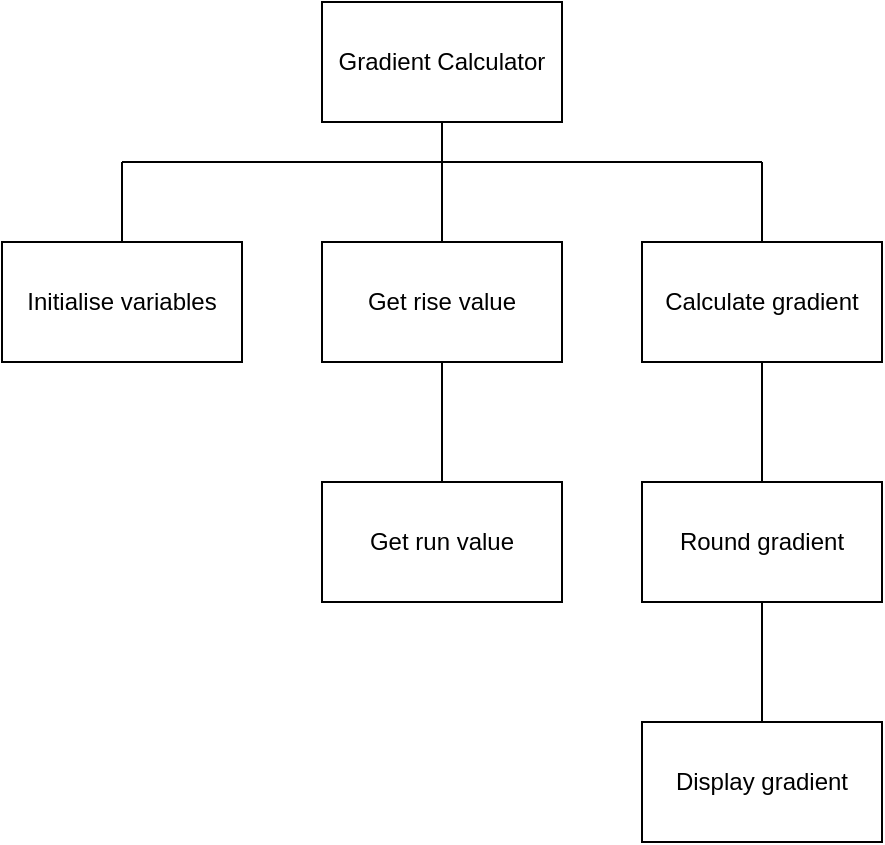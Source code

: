<mxfile version="28.1.2" pages="4">
  <diagram name="sd1" id="k8kgw1oIhXBzOVD4FflJ">
    <mxGraphModel dx="786" dy="516" grid="1" gridSize="10" guides="1" tooltips="1" connect="1" arrows="1" fold="1" page="1" pageScale="1" pageWidth="1169" pageHeight="827" math="0" shadow="0">
      <root>
        <mxCell id="0" />
        <mxCell id="1" parent="0" />
        <mxCell id="cmz3-f3mEPhG029gXEaf-14" style="edgeStyle=none;shape=connector;rounded=0;orthogonalLoop=1;jettySize=auto;html=1;exitX=0.5;exitY=1;exitDx=0;exitDy=0;strokeColor=default;align=center;verticalAlign=middle;fontFamily=Helvetica;fontSize=11;fontColor=default;labelBackgroundColor=default;endArrow=none;endFill=0;" parent="1" source="cmz3-f3mEPhG029gXEaf-1" edge="1">
          <mxGeometry relative="1" as="geometry">
            <mxPoint x="580" y="280" as="targetPoint" />
          </mxGeometry>
        </mxCell>
        <mxCell id="cmz3-f3mEPhG029gXEaf-1" value="Gradient Calculator" style="rounded=0;whiteSpace=wrap;html=1;" parent="1" vertex="1">
          <mxGeometry x="520" y="200" width="120" height="60" as="geometry" />
        </mxCell>
        <mxCell id="cmz3-f3mEPhG029gXEaf-16" style="edgeStyle=none;shape=connector;rounded=0;orthogonalLoop=1;jettySize=auto;html=1;exitX=0.5;exitY=0;exitDx=0;exitDy=0;strokeColor=default;align=center;verticalAlign=middle;fontFamily=Helvetica;fontSize=11;fontColor=default;labelBackgroundColor=default;endArrow=none;endFill=0;" parent="1" source="cmz3-f3mEPhG029gXEaf-2" edge="1">
          <mxGeometry relative="1" as="geometry">
            <mxPoint x="420" y="280" as="targetPoint" />
          </mxGeometry>
        </mxCell>
        <mxCell id="cmz3-f3mEPhG029gXEaf-2" value="Initialise variables" style="rounded=0;whiteSpace=wrap;html=1;" parent="1" vertex="1">
          <mxGeometry x="360" y="320" width="120" height="60" as="geometry" />
        </mxCell>
        <mxCell id="cmz3-f3mEPhG029gXEaf-15" style="edgeStyle=none;shape=connector;rounded=0;orthogonalLoop=1;jettySize=auto;html=1;exitX=0.5;exitY=0;exitDx=0;exitDy=0;strokeColor=default;align=center;verticalAlign=middle;fontFamily=Helvetica;fontSize=11;fontColor=default;labelBackgroundColor=default;endArrow=none;endFill=0;" parent="1" source="cmz3-f3mEPhG029gXEaf-5" edge="1">
          <mxGeometry relative="1" as="geometry">
            <mxPoint x="740" y="280" as="targetPoint" />
          </mxGeometry>
        </mxCell>
        <mxCell id="IiTqUSM0yjkU0dp_G1S4-2" style="edgeStyle=orthogonalEdgeStyle;rounded=0;orthogonalLoop=1;jettySize=auto;html=1;exitX=0.5;exitY=1;exitDx=0;exitDy=0;entryX=0.5;entryY=0;entryDx=0;entryDy=0;endArrow=none;endFill=0;" edge="1" parent="1" source="cmz3-f3mEPhG029gXEaf-5" target="IiTqUSM0yjkU0dp_G1S4-1">
          <mxGeometry relative="1" as="geometry" />
        </mxCell>
        <mxCell id="cmz3-f3mEPhG029gXEaf-5" value="Calculate gradient" style="rounded=0;whiteSpace=wrap;html=1;" parent="1" vertex="1">
          <mxGeometry x="680" y="320" width="120" height="60" as="geometry" />
        </mxCell>
        <mxCell id="cmz3-f3mEPhG029gXEaf-10" style="rounded=0;orthogonalLoop=1;jettySize=auto;html=1;exitX=0.5;exitY=1;exitDx=0;exitDy=0;entryX=0.5;entryY=0;entryDx=0;entryDy=0;endArrow=none;endFill=0;" parent="1" source="cmz3-f3mEPhG029gXEaf-6" target="cmz3-f3mEPhG029gXEaf-7" edge="1">
          <mxGeometry relative="1" as="geometry" />
        </mxCell>
        <mxCell id="cmz3-f3mEPhG029gXEaf-13" style="edgeStyle=none;shape=connector;rounded=0;orthogonalLoop=1;jettySize=auto;html=1;exitX=0.5;exitY=0;exitDx=0;exitDy=0;strokeColor=default;align=center;verticalAlign=middle;fontFamily=Helvetica;fontSize=11;fontColor=default;labelBackgroundColor=default;endArrow=none;endFill=0;" parent="1" source="cmz3-f3mEPhG029gXEaf-6" edge="1">
          <mxGeometry relative="1" as="geometry">
            <mxPoint x="580" y="280" as="targetPoint" />
          </mxGeometry>
        </mxCell>
        <mxCell id="cmz3-f3mEPhG029gXEaf-6" value="Get rise value" style="rounded=0;whiteSpace=wrap;html=1;" parent="1" vertex="1">
          <mxGeometry x="520" y="320" width="120" height="60" as="geometry" />
        </mxCell>
        <mxCell id="cmz3-f3mEPhG029gXEaf-7" value="Get run value" style="rounded=0;whiteSpace=wrap;html=1;" parent="1" vertex="1">
          <mxGeometry x="520" y="440" width="120" height="60" as="geometry" />
        </mxCell>
        <mxCell id="cmz3-f3mEPhG029gXEaf-8" value="Display gradient" style="rounded=0;whiteSpace=wrap;html=1;" parent="1" vertex="1">
          <mxGeometry x="680" y="560" width="120" height="60" as="geometry" />
        </mxCell>
        <mxCell id="cmz3-f3mEPhG029gXEaf-12" value="" style="endArrow=none;html=1;rounded=0;strokeColor=default;align=center;verticalAlign=middle;fontFamily=Helvetica;fontSize=11;fontColor=default;labelBackgroundColor=default;" parent="1" edge="1">
          <mxGeometry width="50" height="50" relative="1" as="geometry">
            <mxPoint x="420" y="280" as="sourcePoint" />
            <mxPoint x="740" y="280" as="targetPoint" />
          </mxGeometry>
        </mxCell>
        <mxCell id="IiTqUSM0yjkU0dp_G1S4-3" style="edgeStyle=orthogonalEdgeStyle;shape=connector;rounded=0;orthogonalLoop=1;jettySize=auto;html=1;exitX=0.5;exitY=1;exitDx=0;exitDy=0;entryX=0.5;entryY=0;entryDx=0;entryDy=0;strokeColor=default;align=center;verticalAlign=middle;fontFamily=Helvetica;fontSize=11;fontColor=default;labelBackgroundColor=default;endArrow=none;endFill=0;" edge="1" parent="1" source="IiTqUSM0yjkU0dp_G1S4-1" target="cmz3-f3mEPhG029gXEaf-8">
          <mxGeometry relative="1" as="geometry" />
        </mxCell>
        <mxCell id="IiTqUSM0yjkU0dp_G1S4-1" value="Round gradient" style="rounded=0;whiteSpace=wrap;html=1;" vertex="1" parent="1">
          <mxGeometry x="680" y="440" width="120" height="60" as="geometry" />
        </mxCell>
      </root>
    </mxGraphModel>
  </diagram>
  <diagram name="sd2" id="5rjGrNRzOcxAFTTmx3xe">
    <mxGraphModel dx="786" dy="516" grid="1" gridSize="10" guides="1" tooltips="1" connect="1" arrows="1" fold="1" page="1" pageScale="1" pageWidth="1169" pageHeight="827" math="0" shadow="0">
      <root>
        <mxCell id="gTc_Ef04xXIL2__i-wR5-0" />
        <mxCell id="gTc_Ef04xXIL2__i-wR5-1" parent="gTc_Ef04xXIL2__i-wR5-0" />
        <mxCell id="WxdUunTfX9Bpyj1kghOg-9" style="edgeStyle=none;shape=connector;rounded=0;orthogonalLoop=1;jettySize=auto;html=1;exitX=0.5;exitY=1;exitDx=0;exitDy=0;strokeColor=default;align=center;verticalAlign=middle;fontFamily=Helvetica;fontSize=11;fontColor=default;labelBackgroundColor=default;endArrow=none;endFill=0;" parent="gTc_Ef04xXIL2__i-wR5-1" source="gTc_Ef04xXIL2__i-wR5-3" edge="1">
          <mxGeometry relative="1" as="geometry">
            <mxPoint x="540" y="300" as="targetPoint" />
          </mxGeometry>
        </mxCell>
        <mxCell id="gTc_Ef04xXIL2__i-wR5-3" value="Gradient Calculator" style="rounded=0;whiteSpace=wrap;html=1;" parent="gTc_Ef04xXIL2__i-wR5-1" vertex="1">
          <mxGeometry x="480" y="200" width="120" height="60" as="geometry" />
        </mxCell>
        <mxCell id="gTc_Ef04xXIL2__i-wR5-4" style="edgeStyle=none;shape=connector;rounded=0;orthogonalLoop=1;jettySize=auto;html=1;exitX=0.5;exitY=0;exitDx=0;exitDy=0;strokeColor=default;align=center;verticalAlign=middle;fontFamily=Helvetica;fontSize=11;fontColor=default;labelBackgroundColor=default;endArrow=none;endFill=0;" parent="gTc_Ef04xXIL2__i-wR5-1" source="gTc_Ef04xXIL2__i-wR5-5" edge="1">
          <mxGeometry relative="1" as="geometry">
            <mxPoint x="300" y="300" as="targetPoint" />
          </mxGeometry>
        </mxCell>
        <mxCell id="gTc_Ef04xXIL2__i-wR5-5" value="Initialise variables" style="rounded=0;whiteSpace=wrap;html=1;" parent="gTc_Ef04xXIL2__i-wR5-1" vertex="1">
          <mxGeometry x="240" y="340" width="120" height="60" as="geometry" />
        </mxCell>
        <mxCell id="gTc_Ef04xXIL2__i-wR5-7" value="Calculate gradient" style="rounded=0;whiteSpace=wrap;html=1;" parent="gTc_Ef04xXIL2__i-wR5-1" vertex="1">
          <mxGeometry x="800" y="480" width="120" height="60" as="geometry" />
        </mxCell>
        <mxCell id="gTc_Ef04xXIL2__i-wR5-9" style="edgeStyle=none;shape=connector;rounded=0;orthogonalLoop=1;jettySize=auto;html=1;exitX=0.5;exitY=0;exitDx=0;exitDy=0;strokeColor=default;align=center;verticalAlign=middle;fontFamily=Helvetica;fontSize=11;fontColor=default;labelBackgroundColor=default;endArrow=none;endFill=0;" parent="gTc_Ef04xXIL2__i-wR5-1" source="gTc_Ef04xXIL2__i-wR5-10" edge="1">
          <mxGeometry relative="1" as="geometry">
            <mxPoint x="460" y="300" as="targetPoint" />
          </mxGeometry>
        </mxCell>
        <mxCell id="gTc_Ef04xXIL2__i-wR5-10" value="Get rise value" style="rounded=0;whiteSpace=wrap;html=1;" parent="gTc_Ef04xXIL2__i-wR5-1" vertex="1">
          <mxGeometry x="400" y="340" width="120" height="60" as="geometry" />
        </mxCell>
        <mxCell id="WxdUunTfX9Bpyj1kghOg-1" style="rounded=0;orthogonalLoop=1;jettySize=auto;html=1;exitX=0.5;exitY=0;exitDx=0;exitDy=0;endArrow=none;endFill=0;" parent="gTc_Ef04xXIL2__i-wR5-1" source="gTc_Ef04xXIL2__i-wR5-11" edge="1">
          <mxGeometry relative="1" as="geometry">
            <mxPoint x="620" y="300" as="targetPoint" />
          </mxGeometry>
        </mxCell>
        <mxCell id="gTc_Ef04xXIL2__i-wR5-11" value="Get run value" style="rounded=0;whiteSpace=wrap;html=1;" parent="gTc_Ef04xXIL2__i-wR5-1" vertex="1">
          <mxGeometry x="560" y="340" width="120" height="60" as="geometry" />
        </mxCell>
        <mxCell id="gTc_Ef04xXIL2__i-wR5-12" style="edgeStyle=none;shape=connector;rounded=0;orthogonalLoop=1;jettySize=auto;html=1;exitX=0.5;exitY=0;exitDx=0;exitDy=0;entryX=0.5;entryY=1;entryDx=0;entryDy=0;strokeColor=default;align=center;verticalAlign=middle;fontFamily=Helvetica;fontSize=11;fontColor=default;labelBackgroundColor=default;endArrow=none;endFill=0;" parent="gTc_Ef04xXIL2__i-wR5-1" source="gTc_Ef04xXIL2__i-wR5-13" target="gTc_Ef04xXIL2__i-wR5-7" edge="1">
          <mxGeometry relative="1" as="geometry" />
        </mxCell>
        <mxCell id="gTc_Ef04xXIL2__i-wR5-13" value="Display gradient" style="rounded=0;whiteSpace=wrap;html=1;" parent="gTc_Ef04xXIL2__i-wR5-1" vertex="1">
          <mxGeometry x="800" y="600" width="120" height="60" as="geometry" />
        </mxCell>
        <mxCell id="gTc_Ef04xXIL2__i-wR5-14" value="" style="endArrow=none;html=1;rounded=0;strokeColor=default;align=center;verticalAlign=middle;fontFamily=Helvetica;fontSize=11;fontColor=default;labelBackgroundColor=default;" parent="gTc_Ef04xXIL2__i-wR5-1" edge="1">
          <mxGeometry width="50" height="50" relative="1" as="geometry">
            <mxPoint x="300" y="300" as="sourcePoint" />
            <mxPoint x="780" y="300" as="targetPoint" />
          </mxGeometry>
        </mxCell>
        <mxCell id="WxdUunTfX9Bpyj1kghOg-2" style="rounded=0;orthogonalLoop=1;jettySize=auto;html=1;exitX=0.5;exitY=0;exitDx=0;exitDy=0;endArrow=none;endFill=0;" parent="gTc_Ef04xXIL2__i-wR5-1" source="WxdUunTfX9Bpyj1kghOg-0" edge="1">
          <mxGeometry relative="1" as="geometry">
            <mxPoint x="780" y="300" as="targetPoint" />
          </mxGeometry>
        </mxCell>
        <mxCell id="WxdUunTfX9Bpyj1kghOg-3" style="edgeStyle=none;shape=connector;rounded=0;orthogonalLoop=1;jettySize=auto;html=1;exitX=0.375;exitY=1;exitDx=0;exitDy=0;strokeColor=default;align=center;verticalAlign=middle;fontFamily=Helvetica;fontSize=11;fontColor=default;labelBackgroundColor=default;endArrow=none;endFill=0;entryX=0.5;entryY=0;entryDx=0;entryDy=0;" parent="gTc_Ef04xXIL2__i-wR5-1" source="WxdUunTfX9Bpyj1kghOg-0" target="WxdUunTfX9Bpyj1kghOg-5" edge="1">
          <mxGeometry relative="1" as="geometry">
            <mxPoint x="740" y="430" as="targetPoint" />
          </mxGeometry>
        </mxCell>
        <mxCell id="WxdUunTfX9Bpyj1kghOg-4" style="edgeStyle=none;shape=connector;rounded=0;orthogonalLoop=1;jettySize=auto;html=1;exitX=0.625;exitY=1;exitDx=0;exitDy=0;entryX=0.5;entryY=0;entryDx=0;entryDy=0;strokeColor=default;align=center;verticalAlign=middle;fontFamily=Helvetica;fontSize=11;fontColor=default;labelBackgroundColor=default;endArrow=none;endFill=0;" parent="gTc_Ef04xXIL2__i-wR5-1" source="WxdUunTfX9Bpyj1kghOg-0" target="gTc_Ef04xXIL2__i-wR5-7" edge="1">
          <mxGeometry relative="1" as="geometry" />
        </mxCell>
        <mxCell id="WxdUunTfX9Bpyj1kghOg-0" value="is run = 0?" style="shape=hexagon;perimeter=hexagonPerimeter2;whiteSpace=wrap;html=1;fixedSize=1;" parent="gTc_Ef04xXIL2__i-wR5-1" vertex="1">
          <mxGeometry x="720" y="340" width="120" height="60" as="geometry" />
        </mxCell>
        <mxCell id="WxdUunTfX9Bpyj1kghOg-5" value="Display error message" style="rounded=0;whiteSpace=wrap;html=1;" parent="gTc_Ef04xXIL2__i-wR5-1" vertex="1">
          <mxGeometry x="640" y="480" width="120" height="60" as="geometry" />
        </mxCell>
        <mxCell id="WxdUunTfX9Bpyj1kghOg-7" value="No" style="text;html=1;align=left;verticalAlign=middle;whiteSpace=wrap;rounded=0;fontFamily=Helvetica;fontSize=11;fontColor=default;labelBackgroundColor=default;" parent="gTc_Ef04xXIL2__i-wR5-1" vertex="1">
          <mxGeometry x="810" y="399" width="30" height="30" as="geometry" />
        </mxCell>
        <mxCell id="WxdUunTfX9Bpyj1kghOg-8" value="Yes" style="text;html=1;align=right;verticalAlign=middle;whiteSpace=wrap;rounded=0;fontFamily=Helvetica;fontSize=11;fontColor=default;labelBackgroundColor=default;" parent="gTc_Ef04xXIL2__i-wR5-1" vertex="1">
          <mxGeometry x="720" y="400" width="30" height="30" as="geometry" />
        </mxCell>
      </root>
    </mxGraphModel>
  </diagram>
  <diagram name="sd3" id="NM-eHuP1VIHR-w_rMscI">
    <mxGraphModel dx="882" dy="677" grid="1" gridSize="10" guides="1" tooltips="1" connect="1" arrows="1" fold="1" page="1" pageScale="1" pageWidth="1169" pageHeight="827" math="0" shadow="0">
      <root>
        <mxCell id="CJzkTPNVEHIilCcSz3Fn-0" />
        <mxCell id="CJzkTPNVEHIilCcSz3Fn-1" parent="CJzkTPNVEHIilCcSz3Fn-0" />
        <mxCell id="CJzkTPNVEHIilCcSz3Fn-2" style="edgeStyle=none;shape=connector;rounded=0;orthogonalLoop=1;jettySize=auto;html=1;exitX=0.5;exitY=1;exitDx=0;exitDy=0;strokeColor=default;align=center;verticalAlign=middle;fontFamily=Helvetica;fontSize=11;fontColor=default;labelBackgroundColor=default;endArrow=none;endFill=0;" parent="CJzkTPNVEHIilCcSz3Fn-1" source="CJzkTPNVEHIilCcSz3Fn-3" edge="1">
          <mxGeometry relative="1" as="geometry">
            <mxPoint x="660" y="280" as="targetPoint" />
          </mxGeometry>
        </mxCell>
        <mxCell id="CJzkTPNVEHIilCcSz3Fn-3" value="Gradient Calculator" style="rounded=0;whiteSpace=wrap;html=1;" parent="CJzkTPNVEHIilCcSz3Fn-1" vertex="1">
          <mxGeometry x="600" y="200" width="120" height="60" as="geometry" />
        </mxCell>
        <mxCell id="CJzkTPNVEHIilCcSz3Fn-4" style="edgeStyle=none;shape=connector;rounded=0;orthogonalLoop=1;jettySize=auto;html=1;exitX=0.5;exitY=0;exitDx=0;exitDy=0;strokeColor=default;align=center;verticalAlign=middle;fontFamily=Helvetica;fontSize=11;fontColor=default;labelBackgroundColor=default;endArrow=none;endFill=0;" parent="CJzkTPNVEHIilCcSz3Fn-1" source="CJzkTPNVEHIilCcSz3Fn-5" edge="1">
          <mxGeometry relative="1" as="geometry">
            <mxPoint x="420" y="280" as="targetPoint" />
          </mxGeometry>
        </mxCell>
        <mxCell id="CJzkTPNVEHIilCcSz3Fn-5" value="Initialise variables" style="rounded=0;whiteSpace=wrap;html=1;" parent="CJzkTPNVEHIilCcSz3Fn-1" vertex="1">
          <mxGeometry x="360" y="320" width="120" height="60" as="geometry" />
        </mxCell>
        <mxCell id="CJzkTPNVEHIilCcSz3Fn-6" style="edgeStyle=none;shape=connector;rounded=0;orthogonalLoop=1;jettySize=auto;html=1;exitX=0.5;exitY=0;exitDx=0;exitDy=0;strokeColor=default;align=center;verticalAlign=middle;fontFamily=Helvetica;fontSize=11;fontColor=default;labelBackgroundColor=default;endArrow=none;endFill=0;" parent="CJzkTPNVEHIilCcSz3Fn-1" source="CJzkTPNVEHIilCcSz3Fn-7" edge="1">
          <mxGeometry relative="1" as="geometry">
            <mxPoint x="900" y="280" as="targetPoint" />
          </mxGeometry>
        </mxCell>
        <mxCell id="CJzkTPNVEHIilCcSz3Fn-7" value="Calculate gradient" style="rounded=0;whiteSpace=wrap;html=1;" parent="CJzkTPNVEHIilCcSz3Fn-1" vertex="1">
          <mxGeometry x="840" y="320" width="120" height="60" as="geometry" />
        </mxCell>
        <mxCell id="CJzkTPNVEHIilCcSz3Fn-8" style="rounded=0;orthogonalLoop=1;jettySize=auto;html=1;exitX=0.5;exitY=1;exitDx=0;exitDy=0;entryX=0.5;entryY=0;entryDx=0;entryDy=0;endArrow=none;endFill=0;" parent="CJzkTPNVEHIilCcSz3Fn-1" source="CJzkTPNVEHIilCcSz3Fn-10" target="CJzkTPNVEHIilCcSz3Fn-11" edge="1">
          <mxGeometry relative="1" as="geometry" />
        </mxCell>
        <mxCell id="CJzkTPNVEHIilCcSz3Fn-9" style="edgeStyle=none;shape=connector;rounded=0;orthogonalLoop=1;jettySize=auto;html=1;exitX=0.5;exitY=0;exitDx=0;exitDy=0;strokeColor=default;align=center;verticalAlign=middle;fontFamily=Helvetica;fontSize=11;fontColor=default;labelBackgroundColor=default;endArrow=none;endFill=0;" parent="CJzkTPNVEHIilCcSz3Fn-1" source="CJzkTPNVEHIilCcSz3Fn-10" edge="1">
          <mxGeometry relative="1" as="geometry">
            <mxPoint x="580" y="280" as="targetPoint" />
          </mxGeometry>
        </mxCell>
        <mxCell id="CJzkTPNVEHIilCcSz3Fn-10" value="Get rise value" style="rounded=0;whiteSpace=wrap;html=1;" parent="CJzkTPNVEHIilCcSz3Fn-1" vertex="1">
          <mxGeometry x="520" y="320" width="120" height="60" as="geometry" />
        </mxCell>
        <mxCell id="CJzkTPNVEHIilCcSz3Fn-11" value="Get run value" style="rounded=0;whiteSpace=wrap;html=1;" parent="CJzkTPNVEHIilCcSz3Fn-1" vertex="1">
          <mxGeometry x="520" y="440" width="120" height="60" as="geometry" />
        </mxCell>
        <mxCell id="CJzkTPNVEHIilCcSz3Fn-12" style="edgeStyle=none;shape=connector;rounded=0;orthogonalLoop=1;jettySize=auto;html=1;exitX=0.5;exitY=0;exitDx=0;exitDy=0;entryX=0.5;entryY=1;entryDx=0;entryDy=0;strokeColor=default;align=center;verticalAlign=middle;fontFamily=Helvetica;fontSize=11;fontColor=default;labelBackgroundColor=default;endArrow=none;endFill=0;" parent="CJzkTPNVEHIilCcSz3Fn-1" source="CJzkTPNVEHIilCcSz3Fn-13" target="CJzkTPNVEHIilCcSz3Fn-7" edge="1">
          <mxGeometry relative="1" as="geometry" />
        </mxCell>
        <mxCell id="CJzkTPNVEHIilCcSz3Fn-13" value="Display gradient" style="rounded=0;whiteSpace=wrap;html=1;" parent="CJzkTPNVEHIilCcSz3Fn-1" vertex="1">
          <mxGeometry x="840" y="440" width="120" height="60" as="geometry" />
        </mxCell>
        <mxCell id="CJzkTPNVEHIilCcSz3Fn-14" value="" style="endArrow=none;html=1;rounded=0;strokeColor=default;align=center;verticalAlign=middle;fontFamily=Helvetica;fontSize=11;fontColor=default;labelBackgroundColor=default;" parent="CJzkTPNVEHIilCcSz3Fn-1" edge="1">
          <mxGeometry width="50" height="50" relative="1" as="geometry">
            <mxPoint x="420" y="280" as="sourcePoint" />
            <mxPoint x="900" y="280" as="targetPoint" />
          </mxGeometry>
        </mxCell>
        <mxCell id="HEXU1ZvKnKeqO33BJuD5-4" style="edgeStyle=none;shape=connector;rounded=0;orthogonalLoop=1;jettySize=auto;html=1;exitX=0.5;exitY=1;exitDx=0;exitDy=0;entryX=0.5;entryY=0;entryDx=0;entryDy=0;strokeColor=default;align=center;verticalAlign=middle;fontFamily=Helvetica;fontSize=11;fontColor=default;labelBackgroundColor=default;endArrow=none;endFill=0;" parent="CJzkTPNVEHIilCcSz3Fn-1" source="HEXU1ZvKnKeqO33BJuD5-0" target="HEXU1ZvKnKeqO33BJuD5-2" edge="1">
          <mxGeometry relative="1" as="geometry" />
        </mxCell>
        <mxCell id="HEXU1ZvKnKeqO33BJuD5-5" style="edgeStyle=none;shape=connector;rounded=0;orthogonalLoop=1;jettySize=auto;html=1;exitX=0.5;exitY=0;exitDx=0;exitDy=0;strokeColor=default;align=center;verticalAlign=middle;fontFamily=Helvetica;fontSize=11;fontColor=default;labelBackgroundColor=default;endArrow=none;endFill=0;" parent="CJzkTPNVEHIilCcSz3Fn-1" source="HEXU1ZvKnKeqO33BJuD5-0" edge="1">
          <mxGeometry relative="1" as="geometry">
            <mxPoint x="740" y="280" as="targetPoint" />
          </mxGeometry>
        </mxCell>
        <mxCell id="HEXU1ZvKnKeqO33BJuD5-0" value="&lt;font style=&quot;font-size: 12px;&quot;&gt;repeat while&lt;/font&gt;&lt;div style=&quot;font-size: 12px;&quot;&gt;&lt;font style=&quot;font-size: 12px;&quot;&gt;run value = 0&lt;/font&gt;&lt;/div&gt;" style="rounded=1;whiteSpace=wrap;html=1;fontFamily=Helvetica;fontSize=11;fontColor=default;labelBackgroundColor=default;arcSize=50;" parent="CJzkTPNVEHIilCcSz3Fn-1" vertex="1">
          <mxGeometry x="680" y="320" width="120" height="60" as="geometry" />
        </mxCell>
        <mxCell id="HEXU1ZvKnKeqO33BJuD5-1" value="Get run value" style="rounded=0;whiteSpace=wrap;html=1;" parent="CJzkTPNVEHIilCcSz3Fn-1" vertex="1">
          <mxGeometry x="680" y="560" width="120" height="60" as="geometry" />
        </mxCell>
        <mxCell id="HEXU1ZvKnKeqO33BJuD5-3" style="edgeStyle=none;shape=connector;rounded=0;orthogonalLoop=1;jettySize=auto;html=1;exitX=0.5;exitY=1;exitDx=0;exitDy=0;entryX=0.5;entryY=0;entryDx=0;entryDy=0;strokeColor=default;align=center;verticalAlign=middle;fontFamily=Helvetica;fontSize=11;fontColor=default;labelBackgroundColor=default;endArrow=none;endFill=0;" parent="CJzkTPNVEHIilCcSz3Fn-1" source="HEXU1ZvKnKeqO33BJuD5-2" target="HEXU1ZvKnKeqO33BJuD5-1" edge="1">
          <mxGeometry relative="1" as="geometry" />
        </mxCell>
        <mxCell id="HEXU1ZvKnKeqO33BJuD5-2" value="Display error message" style="rounded=0;whiteSpace=wrap;html=1;" parent="CJzkTPNVEHIilCcSz3Fn-1" vertex="1">
          <mxGeometry x="680" y="440" width="120" height="60" as="geometry" />
        </mxCell>
      </root>
    </mxGraphModel>
  </diagram>
  <diagram id="KZqBYFjAZ22TWly22RJz" name="diagram">
    <mxGraphModel dx="882" dy="677" grid="1" gridSize="10" guides="1" tooltips="1" connect="1" arrows="1" fold="1" page="1" pageScale="1" pageWidth="1169" pageHeight="827" math="0" shadow="0">
      <root>
        <mxCell id="0" />
        <mxCell id="1" parent="0" />
        <mxCell id="6WfRrs5XDZP4eJpSAefS-5" value="" style="verticalLabelPosition=bottom;verticalAlign=top;html=1;shape=mxgraph.basic.orthogonal_triangle;fontFamily=Helvetica;fontSize=11;fontColor=default;labelBackgroundColor=default;flipH=1;" parent="1" vertex="1">
          <mxGeometry x="160" y="200" width="320" height="160" as="geometry" />
        </mxCell>
        <mxCell id="6WfRrs5XDZP4eJpSAefS-6" value="" style="whiteSpace=wrap;html=1;aspect=fixed;fontFamily=Helvetica;fontSize=11;fontColor=default;labelBackgroundColor=default;" parent="1" vertex="1">
          <mxGeometry x="450" y="330" width="30" height="30" as="geometry" />
        </mxCell>
        <mxCell id="6WfRrs5XDZP4eJpSAefS-7" value="&lt;font style=&quot;font-size: 14px;&quot;&gt;Rise&lt;/font&gt;" style="text;html=1;align=right;verticalAlign=middle;whiteSpace=wrap;rounded=0;fontFamily=Helvetica;fontSize=11;fontColor=default;labelBackgroundColor=default;" parent="1" vertex="1">
          <mxGeometry x="490" y="265" width="30" height="30" as="geometry" />
        </mxCell>
        <mxCell id="6WfRrs5XDZP4eJpSAefS-8" value="&lt;font style=&quot;font-size: 14px;&quot;&gt;Run&lt;/font&gt;" style="text;html=1;align=center;verticalAlign=middle;whiteSpace=wrap;rounded=0;fontFamily=Helvetica;fontSize=12;fontColor=default;labelBackgroundColor=default;" parent="1" vertex="1">
          <mxGeometry x="320" y="360" width="30" height="30" as="geometry" />
        </mxCell>
        <mxCell id="6WfRrs5XDZP4eJpSAefS-9" value="&lt;font style=&quot;font-size: 14px;&quot;&gt;Gradient =&amp;nbsp;&lt;/font&gt;" style="text;html=1;align=center;verticalAlign=middle;whiteSpace=wrap;rounded=0;fontFamily=Helvetica;fontSize=12;fontColor=default;labelBackgroundColor=default;" parent="1" vertex="1">
          <mxGeometry x="160" y="250" width="80" height="30" as="geometry" />
        </mxCell>
        <mxCell id="6WfRrs5XDZP4eJpSAefS-10" value="&lt;u style=&quot;font-size: 14px;&quot;&gt;&lt;font style=&quot;font-size: 14px;&quot;&gt;Rise&lt;/font&gt;&lt;/u&gt;&lt;div style=&quot;font-size: 14px;&quot;&gt;&lt;font style=&quot;font-size: 14px;&quot;&gt;Run&lt;/font&gt;&lt;/div&gt;" style="text;html=1;align=center;verticalAlign=middle;whiteSpace=wrap;rounded=0;fontFamily=Helvetica;fontSize=12;fontColor=default;labelBackgroundColor=default;" parent="1" vertex="1">
          <mxGeometry x="226" y="252" width="60" height="30" as="geometry" />
        </mxCell>
      </root>
    </mxGraphModel>
  </diagram>
</mxfile>
